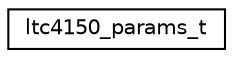 digraph "Graphical Class Hierarchy"
{
 // LATEX_PDF_SIZE
  edge [fontname="Helvetica",fontsize="10",labelfontname="Helvetica",labelfontsize="10"];
  node [fontname="Helvetica",fontsize="10",shape=record];
  rankdir="LR";
  Node0 [label="ltc4150_params_t",height=0.2,width=0.4,color="black", fillcolor="white", style="filled",URL="$structltc4150__params__t.html",tooltip="Parameters required to set up the LTC4150 coulomb counter."];
}
